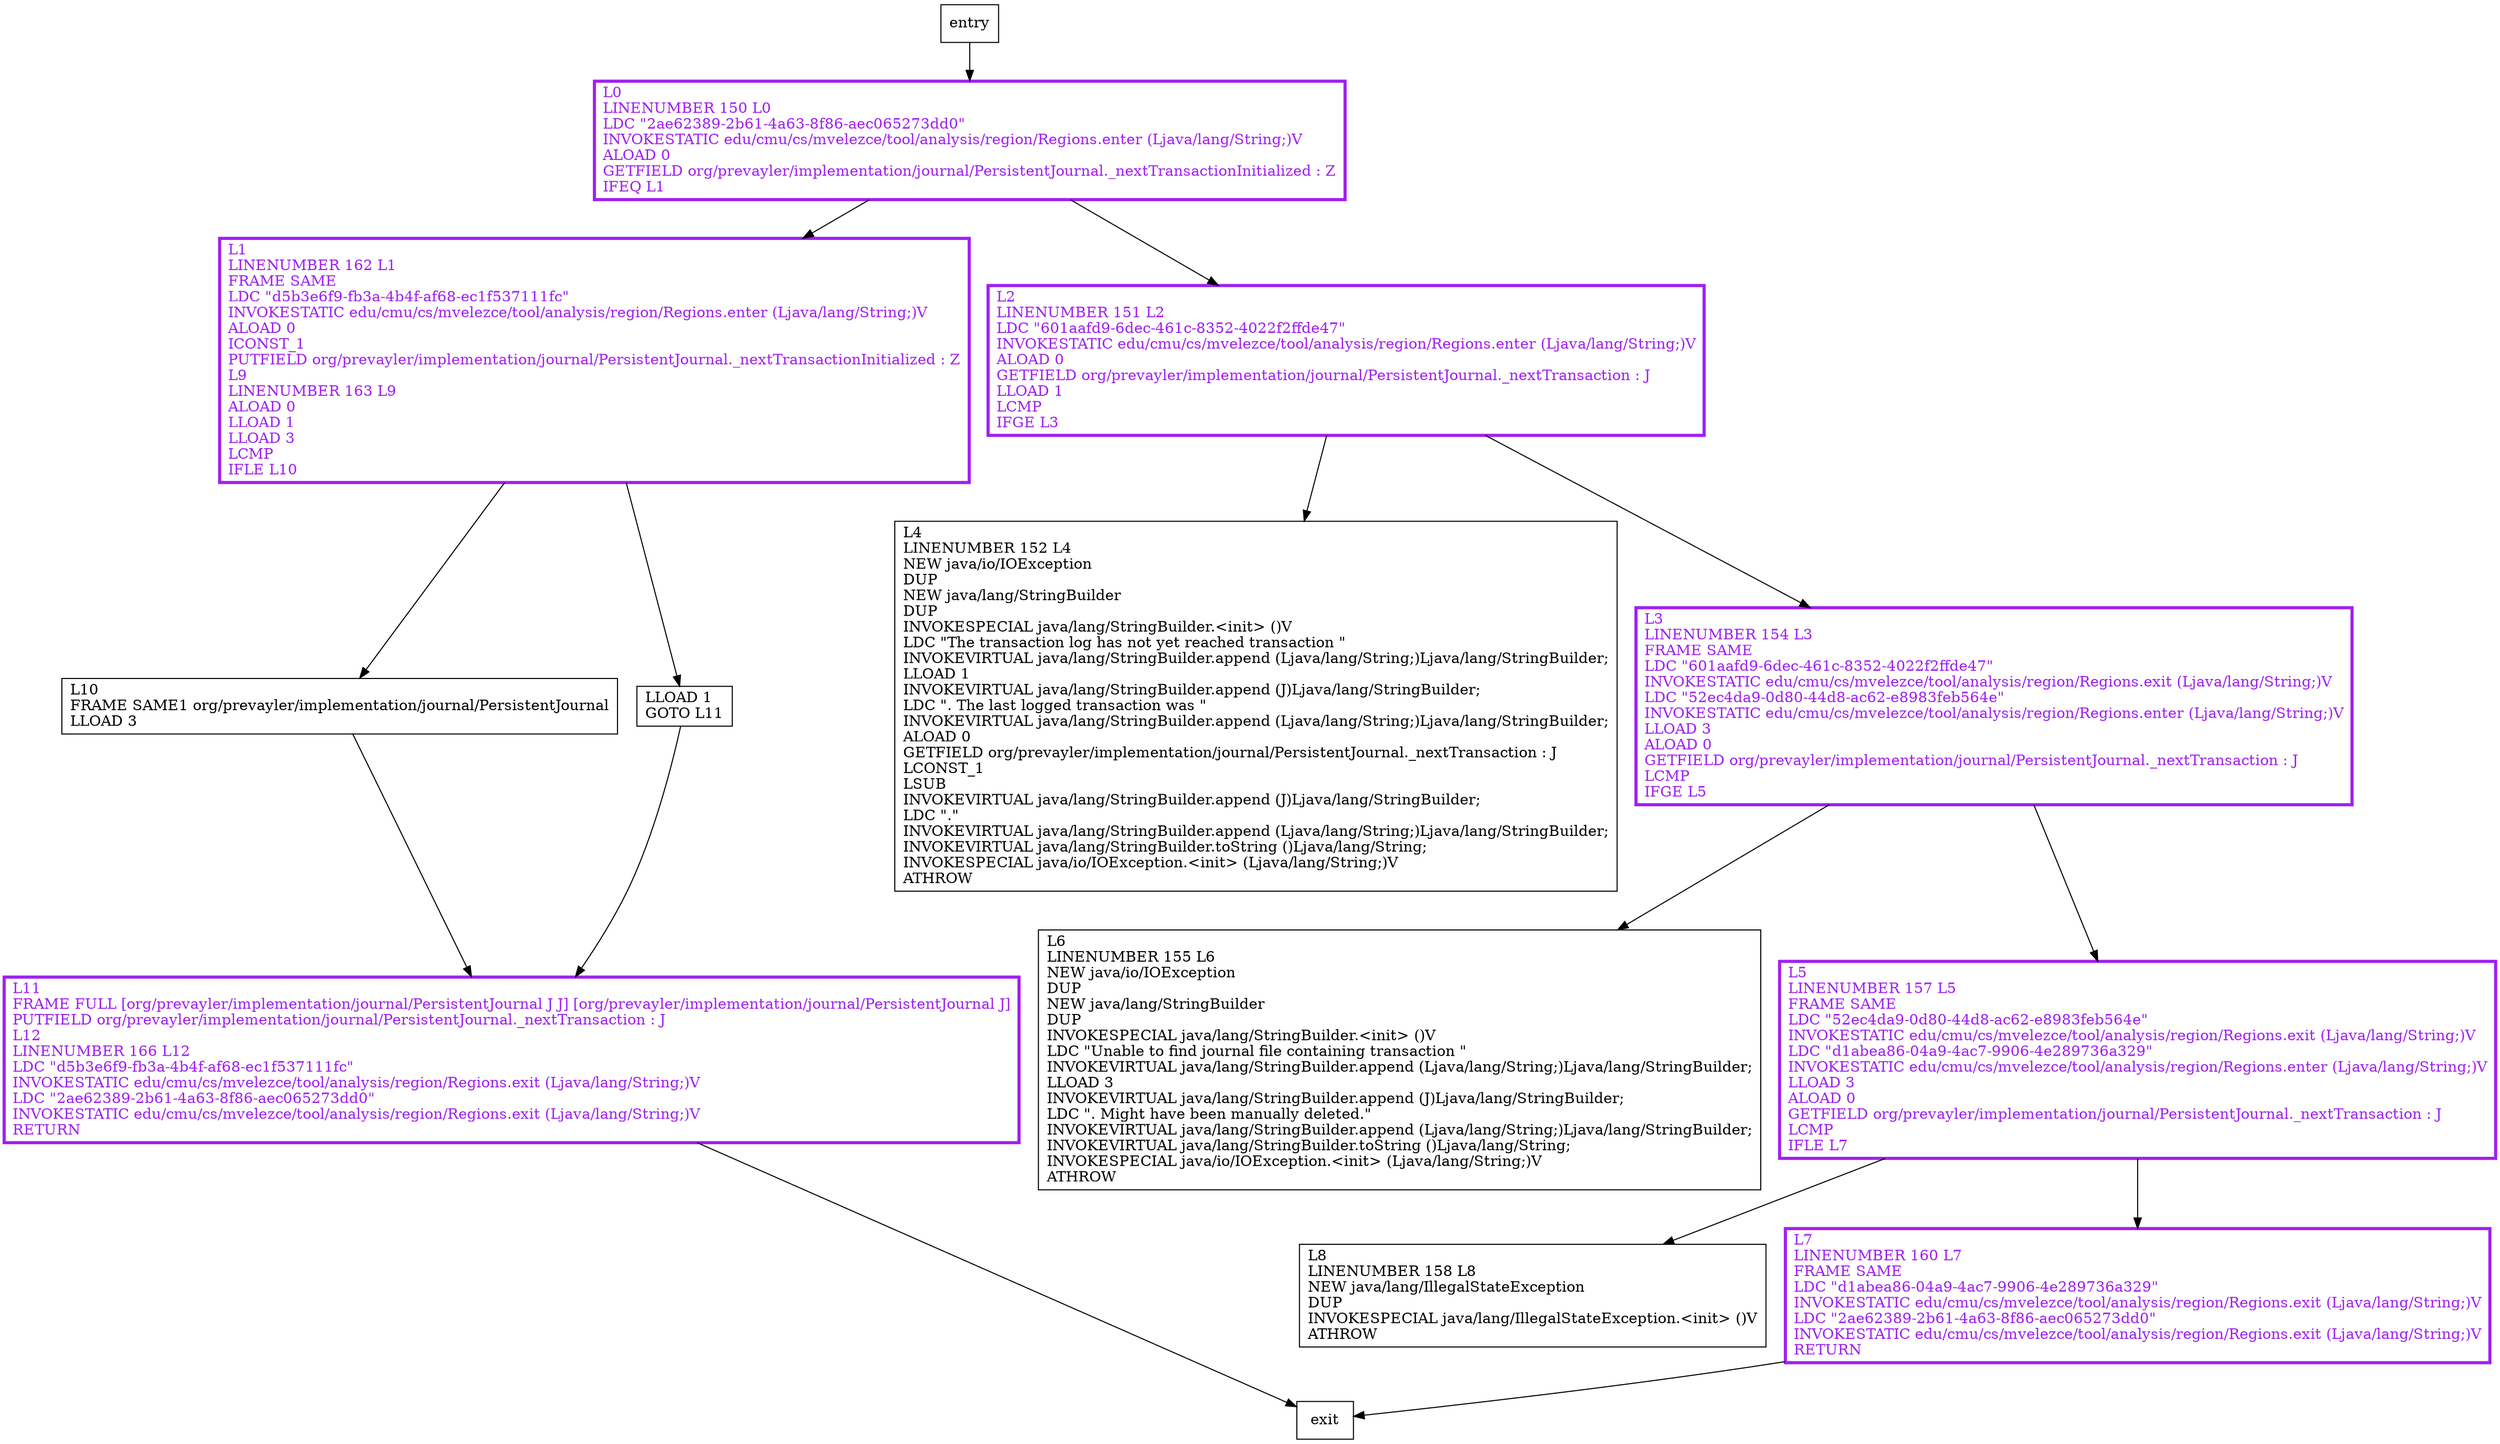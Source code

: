 digraph initializeNextTransaction {
node [shape=record];
1527317172 [label="L8\lLINENUMBER 158 L8\lNEW java/lang/IllegalStateException\lDUP\lINVOKESPECIAL java/lang/IllegalStateException.\<init\> ()V\lATHROW\l"];
164877646 [label="L10\lFRAME SAME1 org/prevayler/implementation/journal/PersistentJournal\lLLOAD 3\l"];
374740213 [label="L6\lLINENUMBER 155 L6\lNEW java/io/IOException\lDUP\lNEW java/lang/StringBuilder\lDUP\lINVOKESPECIAL java/lang/StringBuilder.\<init\> ()V\lLDC \"Unable to find journal file containing transaction \"\lINVOKEVIRTUAL java/lang/StringBuilder.append (Ljava/lang/String;)Ljava/lang/StringBuilder;\lLLOAD 3\lINVOKEVIRTUAL java/lang/StringBuilder.append (J)Ljava/lang/StringBuilder;\lLDC \". Might have been manually deleted.\"\lINVOKEVIRTUAL java/lang/StringBuilder.append (Ljava/lang/String;)Ljava/lang/StringBuilder;\lINVOKEVIRTUAL java/lang/StringBuilder.toString ()Ljava/lang/String;\lINVOKESPECIAL java/io/IOException.\<init\> (Ljava/lang/String;)V\lATHROW\l"];
53688719 [label="L11\lFRAME FULL [org/prevayler/implementation/journal/PersistentJournal J J] [org/prevayler/implementation/journal/PersistentJournal J]\lPUTFIELD org/prevayler/implementation/journal/PersistentJournal._nextTransaction : J\lL12\lLINENUMBER 166 L12\lLDC \"d5b3e6f9-fb3a-4b4f-af68-ec1f537111fc\"\lINVOKESTATIC edu/cmu/cs/mvelezce/tool/analysis/region/Regions.exit (Ljava/lang/String;)V\lLDC \"2ae62389-2b61-4a63-8f86-aec065273dd0\"\lINVOKESTATIC edu/cmu/cs/mvelezce/tool/analysis/region/Regions.exit (Ljava/lang/String;)V\lRETURN\l"];
127252077 [label="L0\lLINENUMBER 150 L0\lLDC \"2ae62389-2b61-4a63-8f86-aec065273dd0\"\lINVOKESTATIC edu/cmu/cs/mvelezce/tool/analysis/region/Regions.enter (Ljava/lang/String;)V\lALOAD 0\lGETFIELD org/prevayler/implementation/journal/PersistentJournal._nextTransactionInitialized : Z\lIFEQ L1\l"];
1903728000 [label="L4\lLINENUMBER 152 L4\lNEW java/io/IOException\lDUP\lNEW java/lang/StringBuilder\lDUP\lINVOKESPECIAL java/lang/StringBuilder.\<init\> ()V\lLDC \"The transaction log has not yet reached transaction \"\lINVOKEVIRTUAL java/lang/StringBuilder.append (Ljava/lang/String;)Ljava/lang/StringBuilder;\lLLOAD 1\lINVOKEVIRTUAL java/lang/StringBuilder.append (J)Ljava/lang/StringBuilder;\lLDC \". The last logged transaction was \"\lINVOKEVIRTUAL java/lang/StringBuilder.append (Ljava/lang/String;)Ljava/lang/StringBuilder;\lALOAD 0\lGETFIELD org/prevayler/implementation/journal/PersistentJournal._nextTransaction : J\lLCONST_1\lLSUB\lINVOKEVIRTUAL java/lang/StringBuilder.append (J)Ljava/lang/StringBuilder;\lLDC \".\"\lINVOKEVIRTUAL java/lang/StringBuilder.append (Ljava/lang/String;)Ljava/lang/StringBuilder;\lINVOKEVIRTUAL java/lang/StringBuilder.toString ()Ljava/lang/String;\lINVOKESPECIAL java/io/IOException.\<init\> (Ljava/lang/String;)V\lATHROW\l"];
899476243 [label="L1\lLINENUMBER 162 L1\lFRAME SAME\lLDC \"d5b3e6f9-fb3a-4b4f-af68-ec1f537111fc\"\lINVOKESTATIC edu/cmu/cs/mvelezce/tool/analysis/region/Regions.enter (Ljava/lang/String;)V\lALOAD 0\lICONST_1\lPUTFIELD org/prevayler/implementation/journal/PersistentJournal._nextTransactionInitialized : Z\lL9\lLINENUMBER 163 L9\lALOAD 0\lLLOAD 1\lLLOAD 3\lLCMP\lIFLE L10\l"];
1852333676 [label="L7\lLINENUMBER 160 L7\lFRAME SAME\lLDC \"d1abea86-04a9-4ac7-9906-4e289736a329\"\lINVOKESTATIC edu/cmu/cs/mvelezce/tool/analysis/region/Regions.exit (Ljava/lang/String;)V\lLDC \"2ae62389-2b61-4a63-8f86-aec065273dd0\"\lINVOKESTATIC edu/cmu/cs/mvelezce/tool/analysis/region/Regions.exit (Ljava/lang/String;)V\lRETURN\l"];
17203574 [label="L2\lLINENUMBER 151 L2\lLDC \"601aafd9-6dec-461c-8352-4022f2ffde47\"\lINVOKESTATIC edu/cmu/cs/mvelezce/tool/analysis/region/Regions.enter (Ljava/lang/String;)V\lALOAD 0\lGETFIELD org/prevayler/implementation/journal/PersistentJournal._nextTransaction : J\lLLOAD 1\lLCMP\lIFGE L3\l"];
602811599 [label="L5\lLINENUMBER 157 L5\lFRAME SAME\lLDC \"52ec4da9-0d80-44d8-ac62-e8983feb564e\"\lINVOKESTATIC edu/cmu/cs/mvelezce/tool/analysis/region/Regions.exit (Ljava/lang/String;)V\lLDC \"d1abea86-04a9-4ac7-9906-4e289736a329\"\lINVOKESTATIC edu/cmu/cs/mvelezce/tool/analysis/region/Regions.enter (Ljava/lang/String;)V\lLLOAD 3\lALOAD 0\lGETFIELD org/prevayler/implementation/journal/PersistentJournal._nextTransaction : J\lLCMP\lIFLE L7\l"];
1542747725 [label="L3\lLINENUMBER 154 L3\lFRAME SAME\lLDC \"601aafd9-6dec-461c-8352-4022f2ffde47\"\lINVOKESTATIC edu/cmu/cs/mvelezce/tool/analysis/region/Regions.exit (Ljava/lang/String;)V\lLDC \"52ec4da9-0d80-44d8-ac62-e8983feb564e\"\lINVOKESTATIC edu/cmu/cs/mvelezce/tool/analysis/region/Regions.enter (Ljava/lang/String;)V\lLLOAD 3\lALOAD 0\lGETFIELD org/prevayler/implementation/journal/PersistentJournal._nextTransaction : J\lLCMP\lIFGE L5\l"];
788830525 [label="LLOAD 1\lGOTO L11\l"];
entry;
exit;
164877646 -> 53688719;
127252077 -> 899476243;
127252077 -> 17203574;
899476243 -> 164877646;
899476243 -> 788830525;
1852333676 -> exit;
602811599 -> 1527317172;
602811599 -> 1852333676;
entry -> 127252077;
53688719 -> exit;
17203574 -> 1903728000;
17203574 -> 1542747725;
1542747725 -> 374740213;
1542747725 -> 602811599;
788830525 -> 53688719;
53688719[fontcolor="purple", penwidth=3, color="purple"];
127252077[fontcolor="purple", penwidth=3, color="purple"];
899476243[fontcolor="purple", penwidth=3, color="purple"];
1852333676[fontcolor="purple", penwidth=3, color="purple"];
17203574[fontcolor="purple", penwidth=3, color="purple"];
602811599[fontcolor="purple", penwidth=3, color="purple"];
1542747725[fontcolor="purple", penwidth=3, color="purple"];
}
